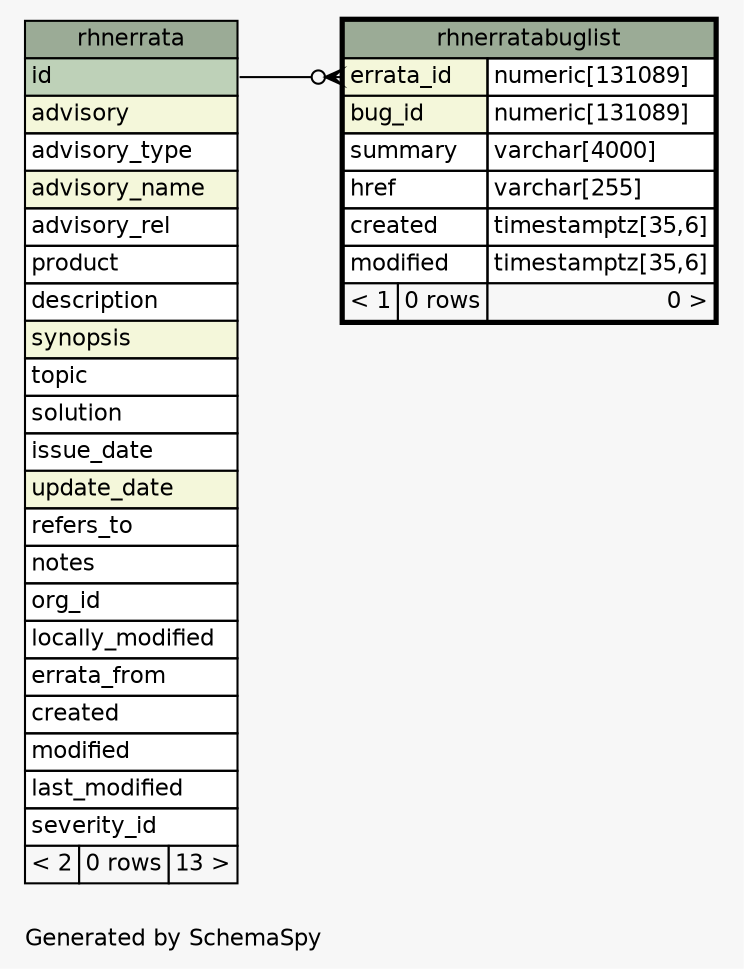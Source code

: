 // dot 2.26.0 on Linux 2.6.32-504.el6.x86_64
// SchemaSpy rev 590
digraph "oneDegreeRelationshipsDiagram" {
  graph [
    rankdir="RL"
    bgcolor="#f7f7f7"
    label="\nGenerated by SchemaSpy"
    labeljust="l"
    nodesep="0.18"
    ranksep="0.46"
    fontname="Helvetica"
    fontsize="11"
  ];
  node [
    fontname="Helvetica"
    fontsize="11"
    shape="plaintext"
  ];
  edge [
    arrowsize="0.8"
  ];
  "rhnerratabuglist":"errata_id":w -> "rhnerrata":"id":e [arrowhead=none dir=back arrowtail=crowodot];
  "rhnerrata" [
    label=<
    <TABLE BORDER="0" CELLBORDER="1" CELLSPACING="0" BGCOLOR="#ffffff">
      <TR><TD COLSPAN="3" BGCOLOR="#9bab96" ALIGN="CENTER">rhnerrata</TD></TR>
      <TR><TD PORT="id" COLSPAN="3" BGCOLOR="#bed1b8" ALIGN="LEFT">id</TD></TR>
      <TR><TD PORT="advisory" COLSPAN="3" BGCOLOR="#f4f7da" ALIGN="LEFT">advisory</TD></TR>
      <TR><TD PORT="advisory_type" COLSPAN="3" ALIGN="LEFT">advisory_type</TD></TR>
      <TR><TD PORT="advisory_name" COLSPAN="3" BGCOLOR="#f4f7da" ALIGN="LEFT">advisory_name</TD></TR>
      <TR><TD PORT="advisory_rel" COLSPAN="3" ALIGN="LEFT">advisory_rel</TD></TR>
      <TR><TD PORT="product" COLSPAN="3" ALIGN="LEFT">product</TD></TR>
      <TR><TD PORT="description" COLSPAN="3" ALIGN="LEFT">description</TD></TR>
      <TR><TD PORT="synopsis" COLSPAN="3" BGCOLOR="#f4f7da" ALIGN="LEFT">synopsis</TD></TR>
      <TR><TD PORT="topic" COLSPAN="3" ALIGN="LEFT">topic</TD></TR>
      <TR><TD PORT="solution" COLSPAN="3" ALIGN="LEFT">solution</TD></TR>
      <TR><TD PORT="issue_date" COLSPAN="3" ALIGN="LEFT">issue_date</TD></TR>
      <TR><TD PORT="update_date" COLSPAN="3" BGCOLOR="#f4f7da" ALIGN="LEFT">update_date</TD></TR>
      <TR><TD PORT="refers_to" COLSPAN="3" ALIGN="LEFT">refers_to</TD></TR>
      <TR><TD PORT="notes" COLSPAN="3" ALIGN="LEFT">notes</TD></TR>
      <TR><TD PORT="org_id" COLSPAN="3" ALIGN="LEFT">org_id</TD></TR>
      <TR><TD PORT="locally_modified" COLSPAN="3" ALIGN="LEFT">locally_modified</TD></TR>
      <TR><TD PORT="errata_from" COLSPAN="3" ALIGN="LEFT">errata_from</TD></TR>
      <TR><TD PORT="created" COLSPAN="3" ALIGN="LEFT">created</TD></TR>
      <TR><TD PORT="modified" COLSPAN="3" ALIGN="LEFT">modified</TD></TR>
      <TR><TD PORT="last_modified" COLSPAN="3" ALIGN="LEFT">last_modified</TD></TR>
      <TR><TD PORT="severity_id" COLSPAN="3" ALIGN="LEFT">severity_id</TD></TR>
      <TR><TD ALIGN="LEFT" BGCOLOR="#f7f7f7">&lt; 2</TD><TD ALIGN="RIGHT" BGCOLOR="#f7f7f7">0 rows</TD><TD ALIGN="RIGHT" BGCOLOR="#f7f7f7">13 &gt;</TD></TR>
    </TABLE>>
    URL="rhnerrata.html"
    tooltip="rhnerrata"
  ];
  "rhnerratabuglist" [
    label=<
    <TABLE BORDER="2" CELLBORDER="1" CELLSPACING="0" BGCOLOR="#ffffff">
      <TR><TD COLSPAN="3" BGCOLOR="#9bab96" ALIGN="CENTER">rhnerratabuglist</TD></TR>
      <TR><TD PORT="errata_id" COLSPAN="2" BGCOLOR="#f4f7da" ALIGN="LEFT">errata_id</TD><TD PORT="errata_id.type" ALIGN="LEFT">numeric[131089]</TD></TR>
      <TR><TD PORT="bug_id" COLSPAN="2" BGCOLOR="#f4f7da" ALIGN="LEFT">bug_id</TD><TD PORT="bug_id.type" ALIGN="LEFT">numeric[131089]</TD></TR>
      <TR><TD PORT="summary" COLSPAN="2" ALIGN="LEFT">summary</TD><TD PORT="summary.type" ALIGN="LEFT">varchar[4000]</TD></TR>
      <TR><TD PORT="href" COLSPAN="2" ALIGN="LEFT">href</TD><TD PORT="href.type" ALIGN="LEFT">varchar[255]</TD></TR>
      <TR><TD PORT="created" COLSPAN="2" ALIGN="LEFT">created</TD><TD PORT="created.type" ALIGN="LEFT">timestamptz[35,6]</TD></TR>
      <TR><TD PORT="modified" COLSPAN="2" ALIGN="LEFT">modified</TD><TD PORT="modified.type" ALIGN="LEFT">timestamptz[35,6]</TD></TR>
      <TR><TD ALIGN="LEFT" BGCOLOR="#f7f7f7">&lt; 1</TD><TD ALIGN="RIGHT" BGCOLOR="#f7f7f7">0 rows</TD><TD ALIGN="RIGHT" BGCOLOR="#f7f7f7">0 &gt;</TD></TR>
    </TABLE>>
    URL="rhnerratabuglist.html"
    tooltip="rhnerratabuglist"
  ];
}
